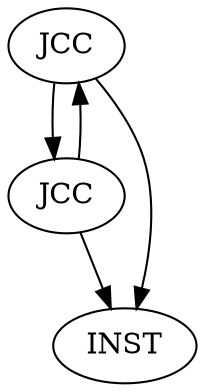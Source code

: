 Digraph G {
"A" [label = "JCC" , options="root"]
"B" [label = "JCC"]
"C" [label = "INST"]
"A" -> "B"
"A" -> "C"
"B" -> "A"
"B" -> "C"
}
